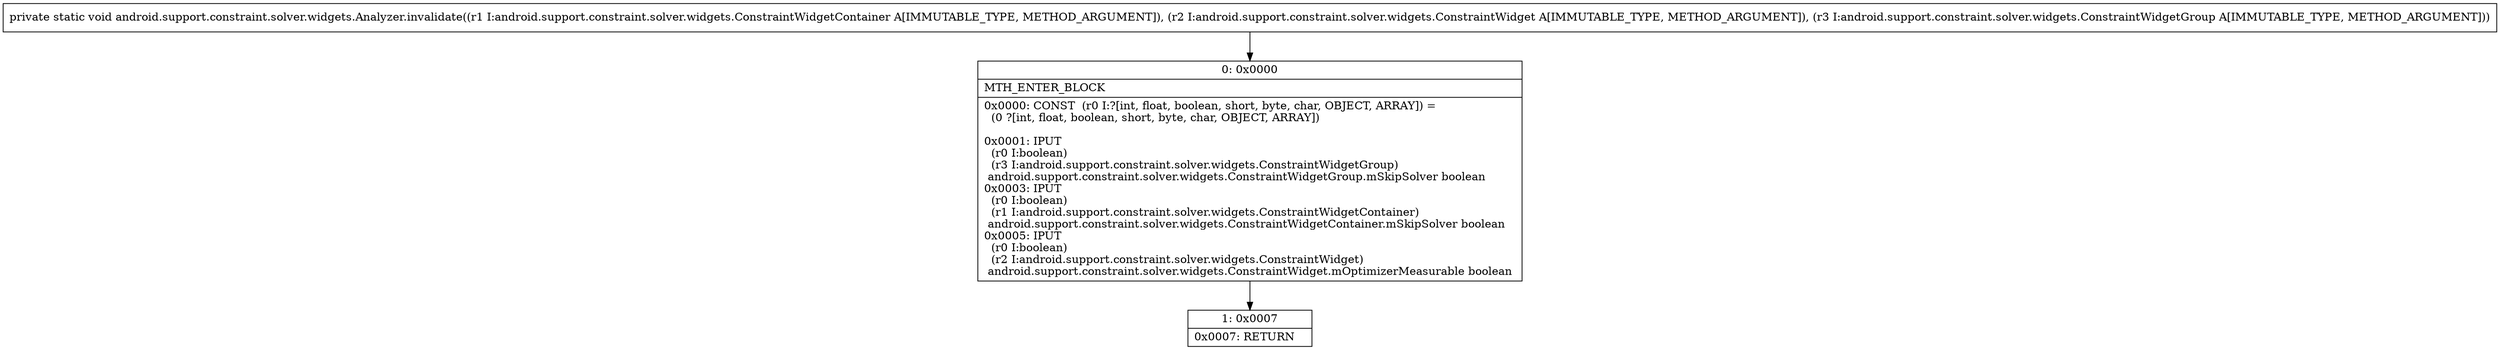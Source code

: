 digraph "CFG forandroid.support.constraint.solver.widgets.Analyzer.invalidate(Landroid\/support\/constraint\/solver\/widgets\/ConstraintWidgetContainer;Landroid\/support\/constraint\/solver\/widgets\/ConstraintWidget;Landroid\/support\/constraint\/solver\/widgets\/ConstraintWidgetGroup;)V" {
Node_0 [shape=record,label="{0\:\ 0x0000|MTH_ENTER_BLOCK\l|0x0000: CONST  (r0 I:?[int, float, boolean, short, byte, char, OBJECT, ARRAY]) = \l  (0 ?[int, float, boolean, short, byte, char, OBJECT, ARRAY])\l \l0x0001: IPUT  \l  (r0 I:boolean)\l  (r3 I:android.support.constraint.solver.widgets.ConstraintWidgetGroup)\l android.support.constraint.solver.widgets.ConstraintWidgetGroup.mSkipSolver boolean \l0x0003: IPUT  \l  (r0 I:boolean)\l  (r1 I:android.support.constraint.solver.widgets.ConstraintWidgetContainer)\l android.support.constraint.solver.widgets.ConstraintWidgetContainer.mSkipSolver boolean \l0x0005: IPUT  \l  (r0 I:boolean)\l  (r2 I:android.support.constraint.solver.widgets.ConstraintWidget)\l android.support.constraint.solver.widgets.ConstraintWidget.mOptimizerMeasurable boolean \l}"];
Node_1 [shape=record,label="{1\:\ 0x0007|0x0007: RETURN   \l}"];
MethodNode[shape=record,label="{private static void android.support.constraint.solver.widgets.Analyzer.invalidate((r1 I:android.support.constraint.solver.widgets.ConstraintWidgetContainer A[IMMUTABLE_TYPE, METHOD_ARGUMENT]), (r2 I:android.support.constraint.solver.widgets.ConstraintWidget A[IMMUTABLE_TYPE, METHOD_ARGUMENT]), (r3 I:android.support.constraint.solver.widgets.ConstraintWidgetGroup A[IMMUTABLE_TYPE, METHOD_ARGUMENT])) }"];
MethodNode -> Node_0;
Node_0 -> Node_1;
}

